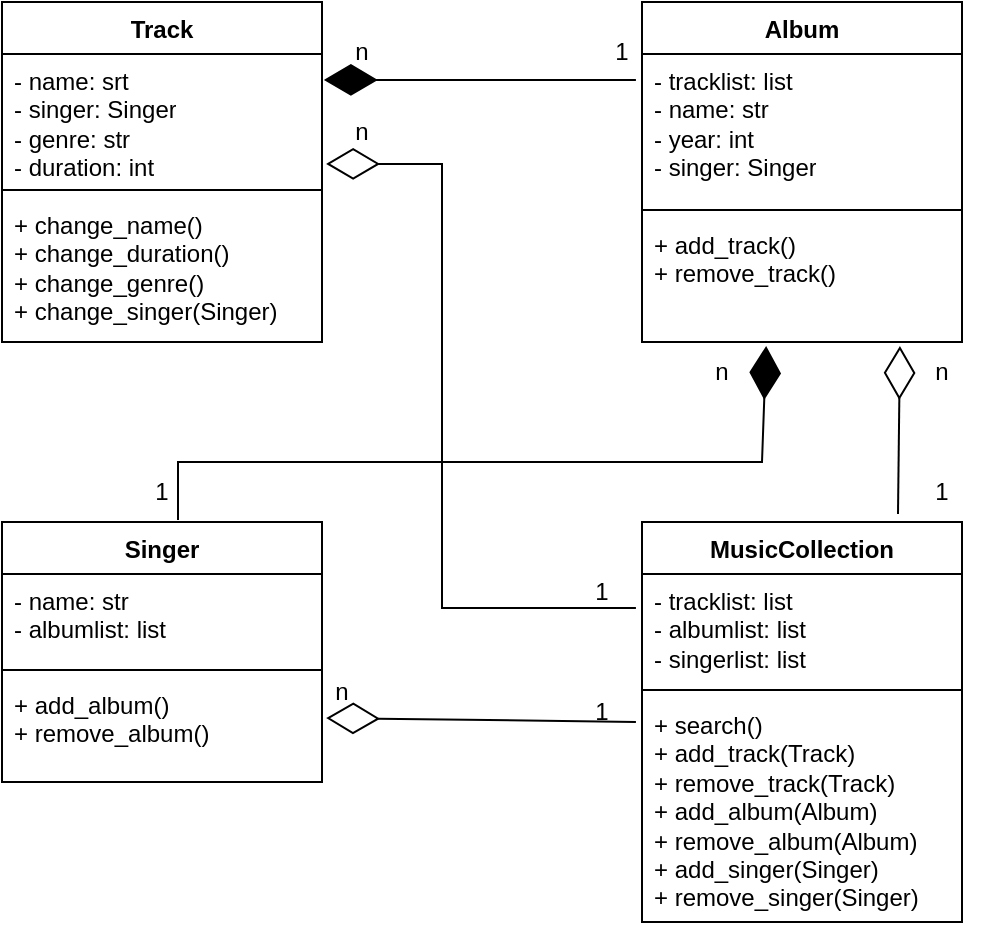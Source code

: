 <mxfile version="21.7.2" type="device">
  <diagram name="Страница — 1" id="JsH9alyImjJC-fefApQr">
    <mxGraphModel dx="880" dy="480" grid="1" gridSize="10" guides="1" tooltips="1" connect="1" arrows="1" fold="1" page="1" pageScale="1" pageWidth="827" pageHeight="1169" math="0" shadow="0">
      <root>
        <mxCell id="0" />
        <mxCell id="1" parent="0" />
        <mxCell id="arJfRRthWg4Xcm22aFBy-1" value="Track" style="swimlane;fontStyle=1;align=center;verticalAlign=top;childLayout=stackLayout;horizontal=1;startSize=26;horizontalStack=0;resizeParent=1;resizeParentMax=0;resizeLast=0;collapsible=1;marginBottom=0;whiteSpace=wrap;html=1;" parent="1" vertex="1">
          <mxGeometry x="40" y="40" width="160" height="170" as="geometry">
            <mxRectangle x="40" y="40" width="70" height="30" as="alternateBounds" />
          </mxGeometry>
        </mxCell>
        <mxCell id="arJfRRthWg4Xcm22aFBy-2" value="- name: srt&lt;br&gt;- singer: Singer&lt;br&gt;- genre: str&lt;br&gt;-&amp;nbsp;duration: int" style="text;strokeColor=none;fillColor=none;align=left;verticalAlign=top;spacingLeft=4;spacingRight=4;overflow=hidden;rotatable=0;points=[[0,0.5],[1,0.5]];portConstraint=eastwest;whiteSpace=wrap;html=1;" parent="arJfRRthWg4Xcm22aFBy-1" vertex="1">
          <mxGeometry y="26" width="160" height="64" as="geometry" />
        </mxCell>
        <mxCell id="arJfRRthWg4Xcm22aFBy-3" value="" style="line;strokeWidth=1;fillColor=none;align=left;verticalAlign=middle;spacingTop=-1;spacingLeft=3;spacingRight=3;rotatable=0;labelPosition=right;points=[];portConstraint=eastwest;strokeColor=inherit;" parent="arJfRRthWg4Xcm22aFBy-1" vertex="1">
          <mxGeometry y="90" width="160" height="8" as="geometry" />
        </mxCell>
        <mxCell id="arJfRRthWg4Xcm22aFBy-4" value="+ change_name()&lt;br&gt;+ change_duration()&lt;br&gt;+ change_genre()&lt;br&gt;+ change_singer(Singer)" style="text;strokeColor=none;fillColor=none;align=left;verticalAlign=top;spacingLeft=4;spacingRight=4;overflow=hidden;rotatable=0;points=[[0,0.5],[1,0.5]];portConstraint=eastwest;whiteSpace=wrap;html=1;" parent="arJfRRthWg4Xcm22aFBy-1" vertex="1">
          <mxGeometry y="98" width="160" height="72" as="geometry" />
        </mxCell>
        <mxCell id="arJfRRthWg4Xcm22aFBy-9" value="Album" style="swimlane;fontStyle=1;align=center;verticalAlign=top;childLayout=stackLayout;horizontal=1;startSize=26;horizontalStack=0;resizeParent=1;resizeParentMax=0;resizeLast=0;collapsible=1;marginBottom=0;whiteSpace=wrap;html=1;" parent="1" vertex="1">
          <mxGeometry x="360" y="40" width="160" height="170" as="geometry" />
        </mxCell>
        <mxCell id="arJfRRthWg4Xcm22aFBy-10" value="- tracklist: list&lt;br&gt;- name: str&lt;br&gt;- year: int&lt;br&gt;- singer: Singer" style="text;strokeColor=none;fillColor=none;align=left;verticalAlign=top;spacingLeft=4;spacingRight=4;overflow=hidden;rotatable=0;points=[[0,0.5],[1,0.5]];portConstraint=eastwest;whiteSpace=wrap;html=1;" parent="arJfRRthWg4Xcm22aFBy-9" vertex="1">
          <mxGeometry y="26" width="160" height="74" as="geometry" />
        </mxCell>
        <mxCell id="arJfRRthWg4Xcm22aFBy-11" value="" style="line;strokeWidth=1;fillColor=none;align=left;verticalAlign=middle;spacingTop=-1;spacingLeft=3;spacingRight=3;rotatable=0;labelPosition=right;points=[];portConstraint=eastwest;strokeColor=inherit;" parent="arJfRRthWg4Xcm22aFBy-9" vertex="1">
          <mxGeometry y="100" width="160" height="8" as="geometry" />
        </mxCell>
        <mxCell id="arJfRRthWg4Xcm22aFBy-12" value="+ add_track()&lt;br&gt;+ remove_track()" style="text;strokeColor=none;fillColor=none;align=left;verticalAlign=top;spacingLeft=4;spacingRight=4;overflow=hidden;rotatable=0;points=[[0,0.5],[1,0.5]];portConstraint=eastwest;whiteSpace=wrap;html=1;" parent="arJfRRthWg4Xcm22aFBy-9" vertex="1">
          <mxGeometry y="108" width="160" height="62" as="geometry" />
        </mxCell>
        <mxCell id="arJfRRthWg4Xcm22aFBy-13" value="Singer" style="swimlane;fontStyle=1;align=center;verticalAlign=top;childLayout=stackLayout;horizontal=1;startSize=26;horizontalStack=0;resizeParent=1;resizeParentMax=0;resizeLast=0;collapsible=1;marginBottom=0;whiteSpace=wrap;html=1;" parent="1" vertex="1">
          <mxGeometry x="40" y="300" width="160" height="130" as="geometry" />
        </mxCell>
        <mxCell id="arJfRRthWg4Xcm22aFBy-14" value="- name: str&lt;br&gt;- albumlist: list" style="text;strokeColor=none;fillColor=none;align=left;verticalAlign=top;spacingLeft=4;spacingRight=4;overflow=hidden;rotatable=0;points=[[0,0.5],[1,0.5]];portConstraint=eastwest;whiteSpace=wrap;html=1;" parent="arJfRRthWg4Xcm22aFBy-13" vertex="1">
          <mxGeometry y="26" width="160" height="44" as="geometry" />
        </mxCell>
        <mxCell id="arJfRRthWg4Xcm22aFBy-15" value="" style="line;strokeWidth=1;fillColor=none;align=left;verticalAlign=middle;spacingTop=-1;spacingLeft=3;spacingRight=3;rotatable=0;labelPosition=right;points=[];portConstraint=eastwest;strokeColor=inherit;" parent="arJfRRthWg4Xcm22aFBy-13" vertex="1">
          <mxGeometry y="70" width="160" height="8" as="geometry" />
        </mxCell>
        <mxCell id="arJfRRthWg4Xcm22aFBy-16" value="+ add_album()&lt;br style=&quot;border-color: var(--border-color);&quot;&gt;+ remove_album()" style="text;strokeColor=none;fillColor=none;align=left;verticalAlign=top;spacingLeft=4;spacingRight=4;overflow=hidden;rotatable=0;points=[[0,0.5],[1,0.5]];portConstraint=eastwest;whiteSpace=wrap;html=1;" parent="arJfRRthWg4Xcm22aFBy-13" vertex="1">
          <mxGeometry y="78" width="160" height="52" as="geometry" />
        </mxCell>
        <mxCell id="arJfRRthWg4Xcm22aFBy-17" value="MusicCollection" style="swimlane;fontStyle=1;align=center;verticalAlign=top;childLayout=stackLayout;horizontal=1;startSize=26;horizontalStack=0;resizeParent=1;resizeParentMax=0;resizeLast=0;collapsible=1;marginBottom=0;whiteSpace=wrap;html=1;" parent="1" vertex="1">
          <mxGeometry x="360" y="300" width="160" height="200" as="geometry" />
        </mxCell>
        <mxCell id="arJfRRthWg4Xcm22aFBy-18" value="- tracklist: list&lt;br&gt;- albumlist: list&lt;br&gt;- singerlist: list" style="text;strokeColor=none;fillColor=none;align=left;verticalAlign=top;spacingLeft=4;spacingRight=4;overflow=hidden;rotatable=0;points=[[0,0.5],[1,0.5]];portConstraint=eastwest;whiteSpace=wrap;html=1;" parent="arJfRRthWg4Xcm22aFBy-17" vertex="1">
          <mxGeometry y="26" width="160" height="54" as="geometry" />
        </mxCell>
        <mxCell id="arJfRRthWg4Xcm22aFBy-19" value="" style="line;strokeWidth=1;fillColor=none;align=left;verticalAlign=middle;spacingTop=-1;spacingLeft=3;spacingRight=3;rotatable=0;labelPosition=right;points=[];portConstraint=eastwest;strokeColor=inherit;" parent="arJfRRthWg4Xcm22aFBy-17" vertex="1">
          <mxGeometry y="80" width="160" height="8" as="geometry" />
        </mxCell>
        <mxCell id="arJfRRthWg4Xcm22aFBy-20" value="+ search()&lt;br&gt;+ add_track(Track)&lt;br&gt;+ remove_track(Track)&lt;br style=&quot;border-color: var(--border-color);&quot;&gt;+ add_album(Album)&lt;br style=&quot;border-color: var(--border-color);&quot;&gt;+ remove_album(Album)&lt;br style=&quot;border-color: var(--border-color);&quot;&gt;+ add_singer(Singer)&lt;br style=&quot;border-color: var(--border-color);&quot;&gt;+ remove_singer(Singer)" style="text;strokeColor=none;fillColor=none;align=left;verticalAlign=top;spacingLeft=4;spacingRight=4;overflow=hidden;rotatable=0;points=[[0,0.5],[1,0.5]];portConstraint=eastwest;whiteSpace=wrap;html=1;" parent="arJfRRthWg4Xcm22aFBy-17" vertex="1">
          <mxGeometry y="88" width="160" height="112" as="geometry" />
        </mxCell>
        <mxCell id="arJfRRthWg4Xcm22aFBy-21" value="" style="endArrow=diamondThin;endFill=0;endSize=24;html=1;rounded=0;exitX=0.8;exitY=-0.02;exitDx=0;exitDy=0;exitPerimeter=0;entryX=0.806;entryY=1.032;entryDx=0;entryDy=0;entryPerimeter=0;labelPosition=right;verticalLabelPosition=top;align=left;verticalAlign=bottom;" parent="1" source="arJfRRthWg4Xcm22aFBy-17" target="arJfRRthWg4Xcm22aFBy-12" edge="1">
          <mxGeometry width="160" relative="1" as="geometry">
            <mxPoint x="330" y="230" as="sourcePoint" />
            <mxPoint x="490" y="230" as="targetPoint" />
          </mxGeometry>
        </mxCell>
        <mxCell id="arJfRRthWg4Xcm22aFBy-22" value="n" style="text;html=1;strokeColor=none;fillColor=none;align=center;verticalAlign=middle;whiteSpace=wrap;rounded=0;" parent="1" vertex="1">
          <mxGeometry x="480" y="210" width="60" height="30" as="geometry" />
        </mxCell>
        <mxCell id="arJfRRthWg4Xcm22aFBy-23" value="1" style="text;html=1;strokeColor=none;fillColor=none;align=center;verticalAlign=middle;whiteSpace=wrap;rounded=0;" parent="1" vertex="1">
          <mxGeometry x="480" y="270" width="60" height="30" as="geometry" />
        </mxCell>
        <mxCell id="arJfRRthWg4Xcm22aFBy-24" value="" style="endArrow=diamondThin;endFill=0;endSize=24;html=1;rounded=0;exitX=-0.019;exitY=0.315;exitDx=0;exitDy=0;exitPerimeter=0;labelPosition=right;verticalLabelPosition=top;align=left;verticalAlign=bottom;entryX=1.013;entryY=0.859;entryDx=0;entryDy=0;entryPerimeter=0;" parent="1" source="arJfRRthWg4Xcm22aFBy-18" target="arJfRRthWg4Xcm22aFBy-2" edge="1">
          <mxGeometry width="160" relative="1" as="geometry">
            <mxPoint x="300" y="284" as="sourcePoint" />
            <mxPoint x="320" y="120" as="targetPoint" />
            <Array as="points">
              <mxPoint x="260" y="343" />
              <mxPoint x="260" y="121" />
            </Array>
          </mxGeometry>
        </mxCell>
        <mxCell id="arJfRRthWg4Xcm22aFBy-25" value="n" style="text;html=1;strokeColor=none;fillColor=none;align=center;verticalAlign=middle;whiteSpace=wrap;rounded=0;" parent="1" vertex="1">
          <mxGeometry x="190" y="90" width="60" height="30" as="geometry" />
        </mxCell>
        <mxCell id="arJfRRthWg4Xcm22aFBy-26" value="1" style="text;html=1;strokeColor=none;fillColor=none;align=center;verticalAlign=middle;whiteSpace=wrap;rounded=0;" parent="1" vertex="1">
          <mxGeometry x="310" y="320" width="60" height="30" as="geometry" />
        </mxCell>
        <mxCell id="arJfRRthWg4Xcm22aFBy-27" value="" style="endArrow=diamondThin;endFill=0;endSize=24;html=1;rounded=0;exitX=-0.019;exitY=0.107;exitDx=0;exitDy=0;exitPerimeter=0;entryX=1.013;entryY=0.385;entryDx=0;entryDy=0;entryPerimeter=0;labelPosition=right;verticalLabelPosition=top;align=left;verticalAlign=bottom;" parent="1" source="arJfRRthWg4Xcm22aFBy-20" target="arJfRRthWg4Xcm22aFBy-16" edge="1">
          <mxGeometry width="160" relative="1" as="geometry">
            <mxPoint x="498" y="306" as="sourcePoint" />
            <mxPoint x="499" y="222" as="targetPoint" />
          </mxGeometry>
        </mxCell>
        <mxCell id="arJfRRthWg4Xcm22aFBy-28" value="1" style="text;html=1;strokeColor=none;fillColor=none;align=center;verticalAlign=middle;whiteSpace=wrap;rounded=0;" parent="1" vertex="1">
          <mxGeometry x="310" y="380" width="60" height="30" as="geometry" />
        </mxCell>
        <mxCell id="arJfRRthWg4Xcm22aFBy-29" value="n" style="text;html=1;strokeColor=none;fillColor=none;align=center;verticalAlign=middle;whiteSpace=wrap;rounded=0;" parent="1" vertex="1">
          <mxGeometry x="180" y="370" width="60" height="30" as="geometry" />
        </mxCell>
        <mxCell id="arJfRRthWg4Xcm22aFBy-30" value="" style="endArrow=diamondThin;endFill=1;endSize=24;html=1;rounded=0;exitX=-0.019;exitY=0.176;exitDx=0;exitDy=0;exitPerimeter=0;entryX=1.006;entryY=0.203;entryDx=0;entryDy=0;entryPerimeter=0;" parent="1" source="arJfRRthWg4Xcm22aFBy-10" target="arJfRRthWg4Xcm22aFBy-2" edge="1">
          <mxGeometry width="160" relative="1" as="geometry">
            <mxPoint x="330" y="250" as="sourcePoint" />
            <mxPoint x="490" y="250" as="targetPoint" />
          </mxGeometry>
        </mxCell>
        <mxCell id="arJfRRthWg4Xcm22aFBy-31" value="n" style="text;html=1;strokeColor=none;fillColor=none;align=center;verticalAlign=middle;whiteSpace=wrap;rounded=0;" parent="1" vertex="1">
          <mxGeometry x="190" y="50" width="60" height="30" as="geometry" />
        </mxCell>
        <mxCell id="arJfRRthWg4Xcm22aFBy-32" value="1" style="text;html=1;strokeColor=none;fillColor=none;align=center;verticalAlign=middle;whiteSpace=wrap;rounded=0;" parent="1" vertex="1">
          <mxGeometry x="320" y="50" width="60" height="30" as="geometry" />
        </mxCell>
        <mxCell id="arJfRRthWg4Xcm22aFBy-33" value="" style="endArrow=diamondThin;endFill=1;endSize=24;html=1;rounded=0;exitX=0.55;exitY=-0.008;exitDx=0;exitDy=0;exitPerimeter=0;entryX=0.388;entryY=1.032;entryDx=0;entryDy=0;entryPerimeter=0;" parent="1" source="arJfRRthWg4Xcm22aFBy-13" target="arJfRRthWg4Xcm22aFBy-12" edge="1">
          <mxGeometry width="160" relative="1" as="geometry">
            <mxPoint x="367" y="89" as="sourcePoint" />
            <mxPoint x="211" y="89" as="targetPoint" />
            <Array as="points">
              <mxPoint x="128" y="270" />
              <mxPoint x="420" y="270" />
            </Array>
          </mxGeometry>
        </mxCell>
        <mxCell id="arJfRRthWg4Xcm22aFBy-34" value="n" style="text;html=1;strokeColor=none;fillColor=none;align=center;verticalAlign=middle;whiteSpace=wrap;rounded=0;" parent="1" vertex="1">
          <mxGeometry x="370" y="210" width="60" height="30" as="geometry" />
        </mxCell>
        <mxCell id="arJfRRthWg4Xcm22aFBy-35" value="1" style="text;html=1;strokeColor=none;fillColor=none;align=center;verticalAlign=middle;whiteSpace=wrap;rounded=0;" parent="1" vertex="1">
          <mxGeometry x="90" y="270" width="60" height="30" as="geometry" />
        </mxCell>
      </root>
    </mxGraphModel>
  </diagram>
</mxfile>
